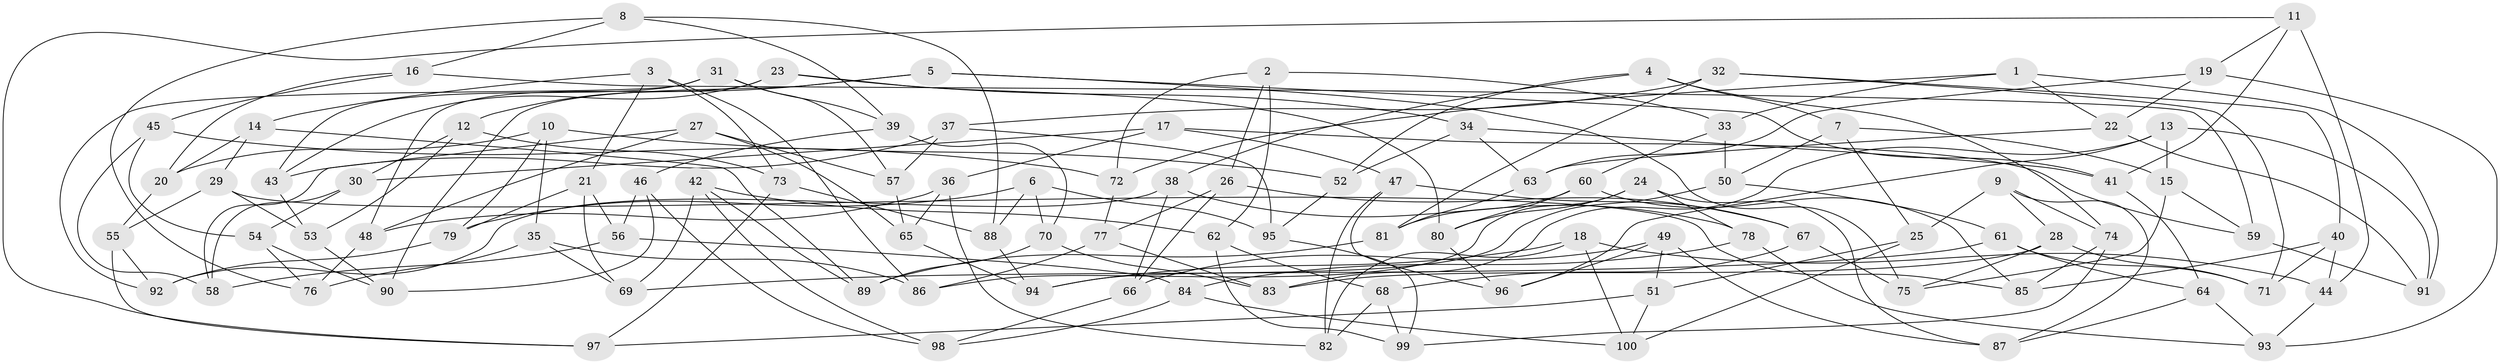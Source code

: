 // Generated by graph-tools (version 1.1) at 2025/03/03/09/25 03:03:03]
// undirected, 100 vertices, 200 edges
graph export_dot {
graph [start="1"]
  node [color=gray90,style=filled];
  1;
  2;
  3;
  4;
  5;
  6;
  7;
  8;
  9;
  10;
  11;
  12;
  13;
  14;
  15;
  16;
  17;
  18;
  19;
  20;
  21;
  22;
  23;
  24;
  25;
  26;
  27;
  28;
  29;
  30;
  31;
  32;
  33;
  34;
  35;
  36;
  37;
  38;
  39;
  40;
  41;
  42;
  43;
  44;
  45;
  46;
  47;
  48;
  49;
  50;
  51;
  52;
  53;
  54;
  55;
  56;
  57;
  58;
  59;
  60;
  61;
  62;
  63;
  64;
  65;
  66;
  67;
  68;
  69;
  70;
  71;
  72;
  73;
  74;
  75;
  76;
  77;
  78;
  79;
  80;
  81;
  82;
  83;
  84;
  85;
  86;
  87;
  88;
  89;
  90;
  91;
  92;
  93;
  94;
  95;
  96;
  97;
  98;
  99;
  100;
  1 -- 91;
  1 -- 72;
  1 -- 33;
  1 -- 22;
  2 -- 62;
  2 -- 33;
  2 -- 72;
  2 -- 26;
  3 -- 21;
  3 -- 73;
  3 -- 86;
  3 -- 14;
  4 -- 74;
  4 -- 7;
  4 -- 52;
  4 -- 38;
  5 -- 75;
  5 -- 41;
  5 -- 90;
  5 -- 12;
  6 -- 79;
  6 -- 95;
  6 -- 88;
  6 -- 70;
  7 -- 15;
  7 -- 50;
  7 -- 25;
  8 -- 88;
  8 -- 39;
  8 -- 76;
  8 -- 16;
  9 -- 28;
  9 -- 74;
  9 -- 87;
  9 -- 25;
  10 -- 20;
  10 -- 35;
  10 -- 52;
  10 -- 79;
  11 -- 97;
  11 -- 41;
  11 -- 44;
  11 -- 19;
  12 -- 30;
  12 -- 53;
  12 -- 73;
  13 -- 91;
  13 -- 96;
  13 -- 15;
  13 -- 83;
  14 -- 89;
  14 -- 29;
  14 -- 20;
  15 -- 75;
  15 -- 59;
  16 -- 45;
  16 -- 59;
  16 -- 20;
  17 -- 47;
  17 -- 30;
  17 -- 36;
  17 -- 59;
  18 -- 44;
  18 -- 100;
  18 -- 82;
  18 -- 94;
  19 -- 22;
  19 -- 63;
  19 -- 93;
  20 -- 55;
  21 -- 56;
  21 -- 79;
  21 -- 69;
  22 -- 63;
  22 -- 91;
  23 -- 48;
  23 -- 80;
  23 -- 43;
  23 -- 34;
  24 -- 87;
  24 -- 78;
  24 -- 86;
  24 -- 80;
  25 -- 100;
  25 -- 51;
  26 -- 77;
  26 -- 67;
  26 -- 66;
  27 -- 58;
  27 -- 65;
  27 -- 57;
  27 -- 48;
  28 -- 71;
  28 -- 83;
  28 -- 75;
  29 -- 53;
  29 -- 55;
  29 -- 85;
  30 -- 58;
  30 -- 54;
  31 -- 43;
  31 -- 39;
  31 -- 92;
  31 -- 57;
  32 -- 81;
  32 -- 37;
  32 -- 40;
  32 -- 71;
  33 -- 50;
  33 -- 60;
  34 -- 41;
  34 -- 52;
  34 -- 63;
  35 -- 69;
  35 -- 76;
  35 -- 86;
  36 -- 82;
  36 -- 65;
  36 -- 48;
  37 -- 95;
  37 -- 57;
  37 -- 43;
  38 -- 66;
  38 -- 78;
  38 -- 92;
  39 -- 46;
  39 -- 70;
  40 -- 44;
  40 -- 85;
  40 -- 71;
  41 -- 64;
  42 -- 98;
  42 -- 89;
  42 -- 69;
  42 -- 62;
  43 -- 53;
  44 -- 93;
  45 -- 58;
  45 -- 54;
  45 -- 72;
  46 -- 98;
  46 -- 90;
  46 -- 56;
  47 -- 96;
  47 -- 82;
  47 -- 67;
  48 -- 76;
  49 -- 66;
  49 -- 51;
  49 -- 96;
  49 -- 87;
  50 -- 94;
  50 -- 61;
  51 -- 100;
  51 -- 97;
  52 -- 95;
  53 -- 90;
  54 -- 90;
  54 -- 76;
  55 -- 97;
  55 -- 92;
  56 -- 84;
  56 -- 58;
  57 -- 65;
  59 -- 91;
  60 -- 81;
  60 -- 85;
  60 -- 80;
  61 -- 71;
  61 -- 69;
  61 -- 64;
  62 -- 99;
  62 -- 68;
  63 -- 81;
  64 -- 93;
  64 -- 87;
  65 -- 94;
  66 -- 98;
  67 -- 68;
  67 -- 75;
  68 -- 82;
  68 -- 99;
  70 -- 89;
  70 -- 83;
  72 -- 77;
  73 -- 88;
  73 -- 97;
  74 -- 85;
  74 -- 99;
  77 -- 83;
  77 -- 86;
  78 -- 93;
  78 -- 84;
  79 -- 92;
  80 -- 96;
  81 -- 89;
  84 -- 98;
  84 -- 100;
  88 -- 94;
  95 -- 99;
}
